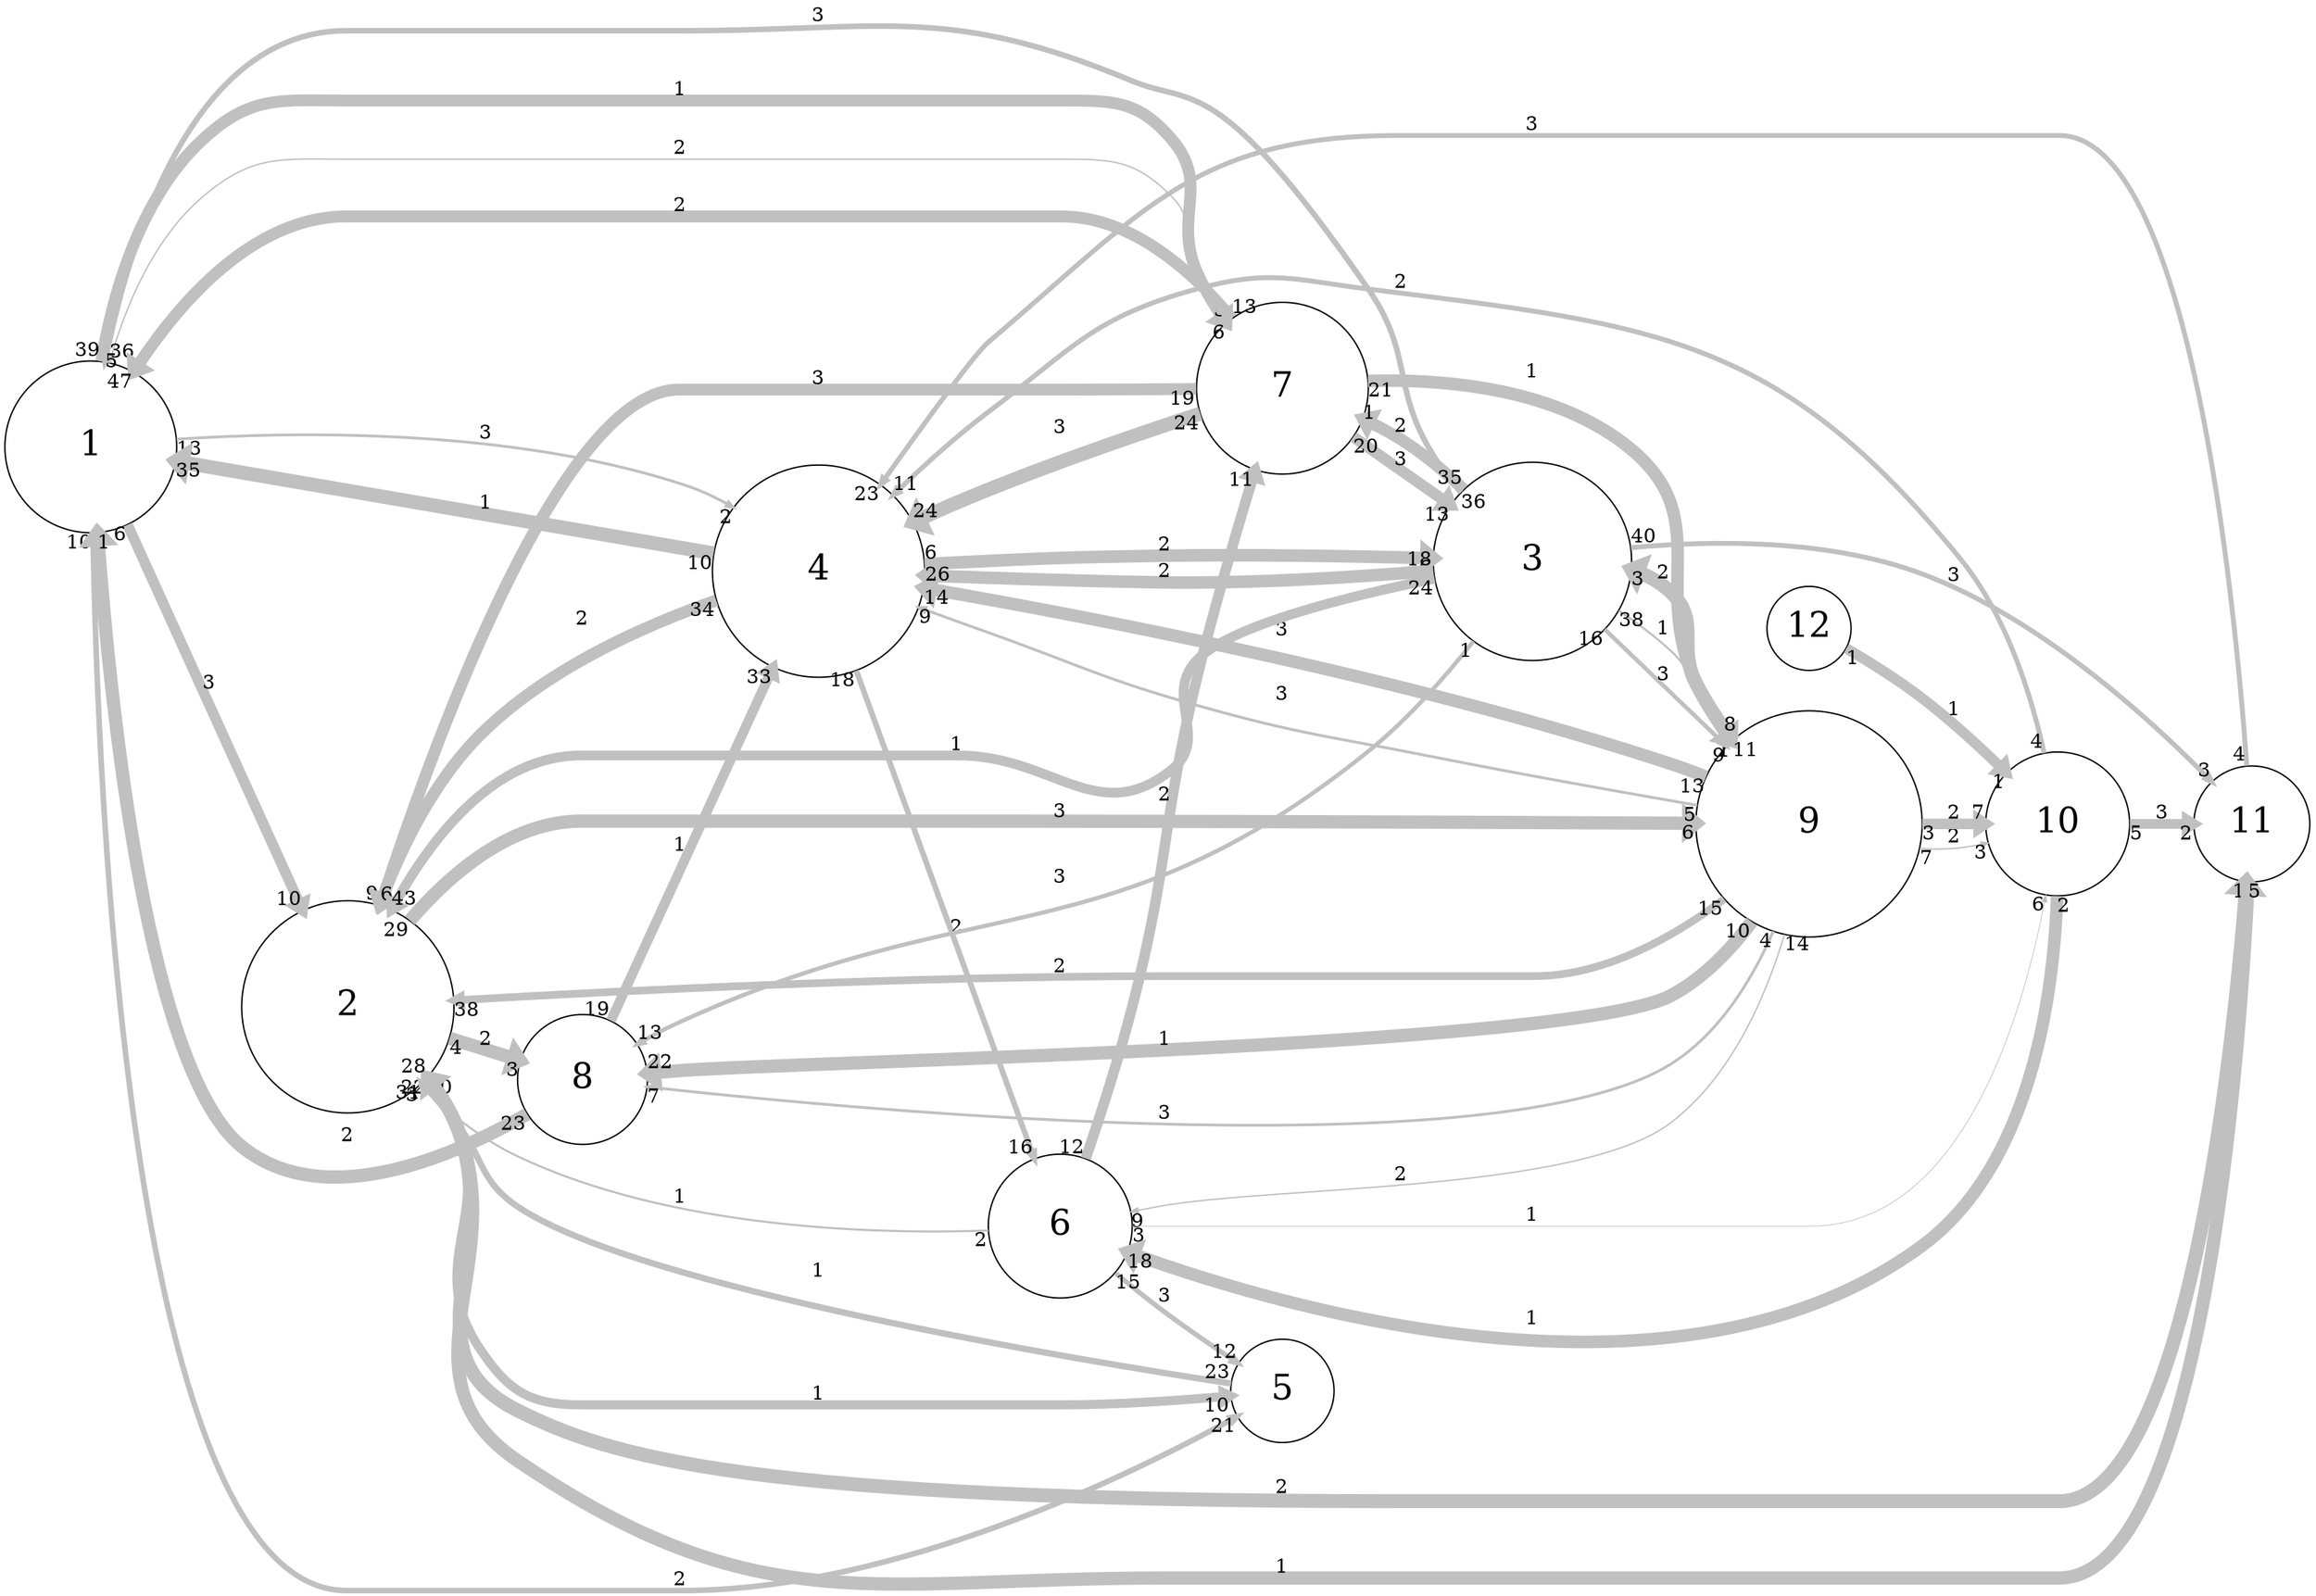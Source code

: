 digraph "" {
	graph [bb="0,0,1621.8,1122.5",
		overlap=false,
		rankdir=LR,
		ratio=0.5,
		scale=1,
		splines=spline
	];
	node [fontsize=25,
		label="\N",
		shape=circle
	];
	edge [arrowsize=0.5,
		splines=true
	];
	0	[height=1.7045,
		label=1,
		pos="61.841,809",
		width=1.7045];
	1	[height=2.1136,
		label=2,
		pos="241.84,424",
		width=2.1136];
	0 -> 1	[key=0,
		capacity=3,
		color=grey,
		from_pd=5,
		head_lp="215.74,501.15",
		headlabel=10,
		label=3,
		lp="143.84,647.25",
		penwidth=7.5,
		pos="e,208.99,492.9 88.534,753.43 118.92,687.7 169.73,577.8 204.23,503.18",
		pt=6,
		tail_lp="85.159,745.18",
		taillabel=6,
		to_pd=9];
	3	[height=2.1136,
		label=4,
		pos="572.84,721",
		width=2.1136];
	0 -> 3	[key=0,
		capacity=3,
		color=grey,
		from_pd=12,
		head_lp="507.13,773.75",
		headlabel=2,
		label=3,
		lp="338.84,817.25",
		penwidth=2.0,
		pos="e,510.5,765.5 123.4,813.84 205.88,818.42 357.11,819.6 478.22,780 486.78,777.2 495.34,773.45 503.62,769.19",
		pt=17,
		tail_lp="130.15,805.59",
		taillabel=13,
		to_pd=1];
	4	[height=1.0227,
		label=5,
		pos="898.84,143",
		width=1.0227];
	0 -> 4	[key=0,
		capacity=2,
		color=grey,
		from_pd=9,
		head_lp="859.77,132.7",
		headlabel=21,
		label=2,
		lp="474.84,8.25",
		penwidth=4.0,
		pos="e,866.52,124.45 63.272,747.2 66.24,558.08 87.952,0 240.84,0 240.84,0 240.84,0 475.84,0 622.61,0 783.63,78.548 857.15,119.21",
		pt=13,
		tail_lp="56.522,738.95",
		taillabel=10,
		to_pd=20];
	6	[height=1.7045,
		label=7,
		pos="898.84,849",
		width=1.7045];
	0 -> 6	[key=0,
		capacity=1,
		color=grey,
		from_pd=38,
		head_lp="861.32,903.42",
		headlabel=6,
		label=1,
		lp="474.84,1067.2",
		penwidth=8.5,
		pos="e,857.94,895.17 66.624,870.51 73.343,921.09 91.563,989.94 140.47,1025 201.76,1068.9 761.5,1073.5 819.22,1025 852.12,997.33 820.14,\
969.34 837.48,930 841.21,921.54 845.96,913.12 851.16,905.1",
		pt=4,
		tail_lp="59.874,878.76",
		taillabel=39,
		to_pd=5];
	1 -> 4	[key=0,
		capacity=1,
		color=grey,
		from_pd=21,
		head_lp="855.38,146.52",
		headlabel=10,
		label=1,
		lp="572.84,138.25",
		penwidth=6.5,
		pos="e,862.13,138.27 298.78,373.16 306.32,363.83 313.11,353.66 317.93,343 349.42,273.39 294.4,236.42 335.47,172 355.04,141.28 369.42,\
130 405.84,130 405.84,130 405.84,130 743.84,130 779.89,130 820.51,133.58 850.98,136.98",
		pt=8,
		tail_lp="292.03,381.41",
		taillabel=22,
		to_pd=9];
	7	[height=1.2955,
		label=8,
		pos="406.84,372",
		width=1.2955];
	1 -> 7	[key=0,
		capacity=2,
		color=grey,
		from_pd=3,
		head_lp="358.5,394.27",
		headlabel=3,
		label=2,
		lp="338.84,401.25",
		penwidth=9.5,
		pos="e,361.88,386.02 314.81,401.04 326.71,397.24 338.88,393.36 350.3,389.72",
		pt=2,
		tail_lp="318.18,409.29",
		taillabel=4,
		to_pd=2];
	8	[height=2.25,
		label=9,
		pos="1268.8,545",
		width=2.25];
	1 -> 8	[key=0,
		capacity=3,
		color=grey,
		from_pd=28,
		head_lp="1184.3,536.31",
		headlabel=6,
		label=3,
		lp="742.84,551.25",
		penwidth=9.5,
		pos="e,1187.7,544.56 290.36,483.15 319.92,513.02 360.82,543 405.84,543 405.84,543 405.84,543 670.84,543 849.53,543 1058.3,543.91 1175.6,\
544.5",
		pt=2,
		tail_lp="283.61,491.4",
		taillabel=29,
		to_pd=5];
	10	[height=1.1591,
		label=11,
		pos="1579.8,545",
		width=1.1591];
	1 -> 10	[key=0,
		capacity=2,
		color=grey,
		from_pd=29,
		head_lp="1572.8,494.99",
		headlabel=1,
		label=2,
		lp="898.84,74.25",
		penwidth=10.0,
		pos="e,1576.2,503.24 298.84,373.18 306.38,363.86 313.15,353.67 317.93,343 358.14,253.34 275.75,176.22 360.2,126 417.98,91.65 494.69,65 \
979.84,65 979.84,65 979.84,65 1444.8,65 1532.5,65 1565.3,365.47 1575.2,490.95",
		pt=1,
		tail_lp="305.59,381.43",
		taillabel=30,
		to_pd=0];
	3 -> 0	[key=0,
		capacity=1,
		color=grey,
		from_pd=9,
		head_lp="129.48,790.4",
		headlabel=35,
		label=1,
		lp="338.84,768.25",
		penwidth=10.0,
		pos="e,122.73,798.65 497.37,733.88 400.11,750.69 230.98,779.93 134.92,796.54",
		pt=1,
		tail_lp="490.62,725.63",
		taillabel=10,
		to_pd=34];
	3 -> 1	[key=0,
		capacity=2,
		color=grey,
		from_pd=33,
		head_lp="264.1,504.29",
		headlabel=9,
		label=2,
		lp="406.84,687.25",
		penwidth=8.5,
		pos="e,267.48,496.04 499.72,698.9 448.75,680.3 381.56,649.38 335.47,604 308.01,576.97 287.08,540.08 272.13,506.73",
		pt=4,
		tail_lp="492.97,690.65",
		taillabel=34,
		to_pd=8];
	2	[height=1.9773,
		label=3,
		pos="1073.8,727",
		width=1.9773];
	3 -> 2	[key=0,
		capacity=2,
		color=grey,
		from_pd=5,
		head_lp="999.35,741.3",
		headlabel=6,
		label=2,
		lp="815.84,744.25",
		penwidth=9.0,
		pos="e,1002.7,733.05 648.59,730.6 654.63,731.16 660.65,731.64 666.47,732 804.42,740.61 839.24,733.56 977.47,734 980.47,734.01 981.22,\
734.12 984.22,734 986.28,733.92 988.38,733.83 990.49,733.72",
		pt=3,
		tail_lp="651.97,722.35",
		taillabel=6,
		to_pd=5];
	5	[height=1.4318,
		label=6,
		pos="742.84,255",
		width=1.4318];
	3 -> 5	[key=0,
		capacity=2,
		color=grey,
		from_pd=17,
		head_lp="717.64,311.65",
		headlabel=16,
		label=2,
		lp="669.84,468.25",
		penwidth=4.0,
		pos="e,724.39,303.4 599.63,649.46 632.83,557.37 689.9,399.08 720.68,313.7",
		pt=13,
		tail_lp="592.88,641.21",
		taillabel=18,
		to_pd=15];
	4 -> 1	[key=0,
		capacity=1,
		color=grey,
		from_pd=22,
		head_lp="288.86,361.65",
		headlabel=31,
		label=1,
		lp="572.84,227.25",
		penwidth=4.5,
		pos="e,295.61,369.9 862.02,147.92 755.06,163.2 440.4,212.56 360.2,275 332.12,296.86 339.52,314.71 317.93,343 313.21,349.18 308.1,355.44 \
302.85,361.59",
		pt=12,
		tail_lp="855.27,156.17",
		taillabel=23,
		to_pd=30];
	6 -> 0	[key=0,
		capacity=2,
		color=grey,
		from_pd=4,
		head_lp="82.735,877.13",
		headlabel=36,
		label=2,
		lp="474.84,1019.2",
		penwidth=1.0,
		pos="e,75.985,868.88 858.84,896.18 851.1,906.89 843.51,918.51 837.48,930 825.7,952.43 836.97,965.93 819.22,984 794.28,1009.4 779.43,1011 \
743.84,1011 240.84,1011 240.84,1011 240.84,1011 194.41,1011 175.52,1012.4 140.47,982 108.75,954.45 89.362,911.38 77.896,875.1",
		pt=19,
		tail_lp="855.46,904.43",
		taillabel=5,
		to_pd=35];
	6 -> 0	[key=1,
		capacity=2,
		color=grey,
		from_pd=12,
		head_lp="123.76,844.73",
		headlabel=47,
		label=2,
		lp="474.84,956.25",
		penwidth=8.5,
		pos="e,117.01,836.48 844.88,878.58 800.55,901.54 734.84,931.5 673.22,944 473.78,984.44 239.04,893.22 127.71,841.51",
		pt=4,
		tail_lp="838.13,870.33",
		taillabel=13,
		to_pd=46];
	6 -> 1	[key=0,
		capacity=3,
		color=grey,
		from_pd=18,
		head_lp="269.26,504.83",
		headlabel=6,
		label=3,
		lp="572.84,857.25",
		penwidth=8.5,
		pos="e,265.88,496.58 837.13,849 808.79,849 774.59,849 743.84,849 473.84,849 473.84,849 473.84,849 396.98,849 311.94,631.74 269.71,507.89",
		pt=4,
		tail_lp="830.38,840.75",
		taillabel=19,
		to_pd=5];
	6 -> 3	[key=0,
		capacity=3,
		color=grey,
		from_pd=23,
		head_lp="648.24,746.65",
		headlabel=24,
		label=3,
		lp="742.84,821.25",
		penwidth=10.0,
		pos="e,641.49,754.9 840.13,830.23 792.92,814.41 724.68,790.5 666.47,766 662.01,764.12 657.45,762.14 652.88,760.09",
		pt=1,
		tail_lp="833.38,821.98",
		taillabel=24,
		to_pd=23];
	6 -> 8	[key=0,
		capacity=1,
		color=grey,
		from_pd=20,
		head_lp="1209.2,595.3",
		headlabel=1,
		label=1,
		lp="1073.8,862.25",
		penwidth=9.0,
		pos="e,1212.5,603.55 960.3,855.27 1015.1,857.48 1094.8,851.56 1145,807 1201.4,757.02 1155.6,711.08 1187.8,643 1192.7,632.83 1198.7,622.81 \
1205.4,613.29",
		pt=3,
		tail_lp="967.05,847.02",
		taillabel=21,
		to_pd=0];
	6 -> 2	[key=0,
		capacity=3,
		color=grey,
		from_pd=19,
		head_lp="1008.3,759.53",
		headlabel=13,
		label=3,
		lp="980.84,799.25",
		penwidth=8.0,
		pos="e,1015,767.78 949.42,814.04 966.85,801.75 986.74,787.72 1005.4,774.57",
		pt=5,
		tail_lp="956.17,822.29",
		taillabel=20,
		to_pd=12];
	7 -> 0	[key=0,
		capacity=2,
		color=grey,
		from_pd=22,
		head_lp="69.888,739.16",
		headlabel=1,
		label=2,
		lp="241.84,330.25",
		penwidth=9.5,
		pos="e,66.513,747.41 367.2,346.7 315.6,316.42 223.94,275.33 165.75,322.5 102.69,373.61 76.748,612.13 67.416,735.16",
		pt=2,
		tail_lp="360.45,338.45",
		taillabel=23,
		to_pd=0];
	7 -> 3	[key=0,
		capacity=1,
		color=grey,
		from_pd=18,
		head_lp="532.82,644.07",
		headlabel=33,
		label=1,
		lp="474.84,523.25",
		penwidth=7.0,
		pos="e,539.57,652.32 427.62,414.1 454.09,470.43 501.55,571.42 534.77,642.12",
		pt=7,
		tail_lp="420.87,422.35",
		taillabel=19,
		to_pd=32];
	8 -> 1	[key=0,
		capacity=2,
		color=grey,
		from_pd=14,
		head_lp="325.03,435.15",
		headlabel=38,
		label=2,
		lp="742.84,438.25",
		penwidth=5.5,
		pos="e,318.28,426.9 1210.5,488.85 1174.5,459.66 1125.5,430 1074.8,430 814.84,430 814.84,430 814.84,430 612.78,430 562.23,431.89 360.2,\
428 350.25,427.81 339.82,427.54 329.46,427.24",
		pt=10,
		tail_lp="1203.7,480.6",
		taillabel=15,
		to_pd=37];
	8 -> 3	[key=0,
		capacity=3,
		color=grey,
		from_pd=12,
		head_lp="654.95,699.12",
		headlabel=14,
		label=3,
		lp="898.84,676.25",
		penwidth=9.0,
		pos="e,648.2,707.37 1193.3,575.26 1185.6,578.03 1177.8,580.67 1170.2,583 991.71,638.08 777.17,682.58 660.24,705.07",
		pt=3,
		tail_lp="1186.6,583.51",
		taillabel=13,
		to_pd=13];
	8 -> 3	[key=1,
		capacity=3,
		color=grey,
		from_pd=4,
		head_lp="640.54,684.39",
		headlabel=9,
		label=3,
		lp="898.84,627.25",
		penwidth=2.0,
		pos="e,643.92,692.64 1188.2,556.82 1135.5,564.84 1064.8,575.96 1002.7,587 928.99,600.08 909.48,599.14 837.48,619.5 770.76,638.37 755.97,\
649.01 691.3,674 678.33,679.01 664.6,684.41 651.27,689.71",
		pt=17,
		tail_lp="1184.9,565.07",
		taillabel=5,
		to_pd=8];
	8 -> 7	[key=0,
		capacity=3,
		color=grey,
		from_pd=3,
		head_lp="456.91,357.39",
		headlabel=7,
		label=3,
		lp="815.84,340.25",
		penwidth=2.0,
		pos="e,453.53,365.64 1244.1,467.85 1228.9,431.95 1205.3,392.34 1170.2,370 1052.9,295.26 614.24,344.61 461.05,364.65",
		pt=17,
		tail_lp="1247.5,459.6",
		taillabel=4,
		to_pd=6];
	8 -> 7	[key=1,
		capacity=1,
		color=grey,
		from_pd=9,
		head_lp="460.52,380.67",
		headlabel=22,
		label=1,
		lp="815.84,389.25",
		penwidth=9.5,
		pos="e,453.77,372.42 1230.2,473.39 1214.7,451.13 1194.6,429.03 1170.2,416 1108.7,383.17 633.43,374.58 465.99,372.57",
		pt=2,
		tail_lp="1236.9,465.14",
		taillabel=10,
		to_pd=21];
	8 -> 2	[key=0,
		capacity=2,
		color=grey,
		from_pd=10,
		head_lp="1138.4,681.48",
		headlabel=3,
		label=2,
		lp="1166.8,674.25",
		penwidth=10.0,
		pos="e,1135,689.73 1217,607.4 1196.3,632.55 1175.9,656.87 1170.2,662 1162.4,669.09 1153.8,676.02 1145,682.55",
		pt=1,
		tail_lp="1223.8,615.65",
		taillabel=11,
		to_pd=2];
	8 -> 5	[key=0,
		capacity=2,
		color=grey,
		from_pd=13,
		head_lp="797.03,273.61",
		headlabel=9,
		label=2,
		lp="980.84,293.25",
		penwidth=1.0,
		pos="e,793.65,265.36 1251.4,465.53 1237.6,418.95 1213,362.97 1170.2,330 1106.3,280.76 891.74,283.84 812.47,269 808.37,268.23 804.14,267.42 \
799.89,266.59",
		pt=19,
		tail_lp="1258.2,457.28",
		taillabel=14,
		to_pd=8];
	9	[height=1.4318,
		label=10,
		pos="1443.8,545",
		width=1.4318];
	8 -> 9	[key=0,
		capacity=2,
		color=grey,
		from_pd=6,
		head_lp="1390.6,522.72",
		headlabel=3,
		label=2,
		lp="1370.8,535.25",
		penwidth=1.0,
		pos="e,1394,530.97 1348.1,526.88 1356.9,526.34 1365.7,526.44 1374.2,527.5 1378.7,528.06 1383.2,528.81 1387.8,529.69",
		pt=19,
		tail_lp="1351.5,518.63",
		taillabel=7,
		to_pd=2];
	8 -> 9	[key=1,
		capacity=2,
		color=grey,
		from_pd=2,
		head_lp="1388.9,553.25",
		headlabel=7,
		label=2,
		lp="1370.8,553.25",
		penwidth=7.5,
		pos="e,1392.2,545 1350.3,545 1360.4,545 1370.7,545 1380.5,545",
		pt=6,
		tail_lp="1353.6,536.75",
		taillabel=3,
		to_pd=6];
	10 -> 1	[key=0,
		capacity=1,
		color=grey,
		from_pd=4,
		head_lp="305.69,364.98",
		headlabel=28,
		label=1,
		lp="898.84,17.25",
		penwidth=9.5,
		pos="e,298.94,373.23 1577.3,502.94 1571.7,376.58 1546.5,9 1444.8,9 814.84,9 814.84,9 814.84,9 609.75,9 524.99,-34.092 360.2,88 267.9,\
156.39 364.38,237.93 317.93,343 314.83,350.02 310.86,356.83 306.37,363.31",
		pt=2,
		tail_lp="1580.7,494.69",
		taillabel=5,
		to_pd=27];
	10 -> 3	[key=0,
		capacity=3,
		color=grey,
		from_pd=3,
		head_lp="610.82,791.02",
		headlabel=23,
		label=3,
		lp="1073.8,1032.2",
		penwidth=3.5,
		pos="e,617.57,782.77 1576.1,586.67 1567.4,703.21 1535.3,1024 1444.8,1024 979.84,1024 979.84,1024 979.84,1024 837.11,1024 800.56,974.84 \
691.3,883 686.75,879.18 653.48,833.13 623.51,791.1",
		pt=14,
		tail_lp="1572.8,594.92",
		taillabel=4,
		to_pd=22];
	2 -> 0	[key=0,
		capacity=3,
		color=grey,
		from_pd=35,
		head_lp="68.817,877.9",
		headlabel=5,
		label=3,
		lp="572.84,1114.2",
		penwidth=4.0,
		pos="e,72.192,869.65 1022.3,776.26 1015.1,784.74 1008.3,793.8 1002.7,803 974.05,849.85 991.39,873.82 960.2,919 913.13,987.2 884.84,990.4 \
819.22,1041 696.59,1135.6 630.69,1100 475.84,1100 240.84,1100 240.84,1100 240.84,1100 138.19,1100 92.94,966.59 74.423,880.43",
		pt=13,
		tail_lp="1029,784.51",
		taillabel=36,
		to_pd=4];
	2 -> 1	[key=0,
		capacity=1,
		color=grey,
		from_pd=23,
		head_lp="269.28,483.75",
		headlabel=43,
		label=1,
		lp="669.84,598.25",
		penwidth=7.0,
		pos="e,276.03,492 1003.3,714.96 942.41,703.03 860.22,683.08 837.48,659 812.43,632.49 847.73,601.74 819.22,579 793.37,558.39 703.9,590 \
670.84,590 405.84,590 405.84,590 405.84,590 351.96,590 309.97,544.92 282.11,501.74",
		pt=7,
		tail_lp="996.54,706.71",
		taillabel=24,
		to_pd=42];
	2 -> 3	[key=0,
		capacity=2,
		color=grey,
		from_pd=17,
		head_lp="656.08,727.07",
		headlabel=26,
		label=2,
		lp="815.84,723.25",
		penwidth=9.0,
		pos="e,649.33,718.82 1002.4,721.77 950.06,718.39 876.83,714.76 812.47,715.5 762.46,716.08 706.57,717.33 661.46,718.5",
		pt=3,
		tail_lp="995.68,730.02",
		taillabel=18,
		to_pd=25];
	2 -> 6	[key=0,
		capacity=2,
		color=grey,
		from_pd=34,
		head_lp="960.61,829.5",
		headlabel=1,
		label=2,
		lp="980.84,826.25",
		penwidth=8.5,
		pos="e,957.23,829.5 1026.2,780.14 1013.5,792.68 999.06,805.22 984.22,815 979.15,818.34 973.71,821.43 968.12,824.29",
		pt=4,
		tail_lp="1033,788.39",
		taillabel=35,
		to_pd=0];
	2 -> 7	[key=0,
		capacity=3,
		color=grey,
		from_pd=0,
		head_lp="456.83,398.77",
		headlabel=13,
		label=3,
		lp="742.84,497.25",
		penwidth=3.0,
		pos="e,450.08,390.52 1032.9,668.58 1013.1,642.43 987.55,612.5 960.2,590 780.12,441.81 689.85,480.84 471.47,399 467.33,397.45 463.07,395.79 \
458.8,394.08",
		pt=15,
		tail_lp="1036.2,660.33",
		taillabel=1,
		to_pd=12];
	2 -> 8	[key=0,
		capacity=1,
		color=grey,
		from_pd=37,
		head_lp="1206,591.9",
		headlabel=8,
		label=1,
		lp="1166.8,649.25",
		penwidth=1.5,
		pos="e,1209.4,600.15 1126.3,678.47 1150.3,655.86 1179,628.74 1204.3,604.88",
		pt=18,
		tail_lp="1119.6,686.72",
		taillabel=38,
		to_pd=7];
	2 -> 8	[key=1,
		capacity=3,
		color=grey,
		from_pd=15,
		head_lp="1209.8,612.49",
		headlabel=9,
		label=3,
		lp="1166.8,717.25",
		penwidth=3.0,
		pos="e,1213.2,604.24 1144.9,720.06 1154.3,716.64 1163.1,711.79 1170.2,705 1191,685.26 1174.6,668.4 1187.8,643 1193.4,632.37 1200.2,621.82 \
1207.5,611.79",
		pt=15,
		tail_lp="1151.7,711.81",
		taillabel=16,
		to_pd=8];
	2 -> 10	[key=0,
		capacity=3,
		color=grey,
		from_pd=39,
		head_lp="1554.3,583.6",
		headlabel=3,
		label=3,
		lp="1370.8,719.25",
		penwidth=3.5,
		pos="e,1550.9,575.35 1144.7,737.04 1201.7,742.43 1283.5,743.64 1349.8,719 1428.2,689.9 1502,624.43 1543.7,582.61",
		pt=14,
		tail_lp="1151.5,745.29",
		taillabel=40,
		to_pd=2];
	5 -> 1	[key=0,
		capacity=1,
		color=grey,
		from_pd=1,
		head_lp="290.11,359.26",
		headlabel=3,
		label=1,
		lp="474.84,281.25",
		penwidth=1.5,
		pos="e,293.48,367.51 691.07,252.51 614.45,250.98 466.89,256.92 360.2,316 338.06,328.26 316.77,345.54 298.54,362.68",
		pt=18,
		tail_lp="687.7,244.26",
		taillabel=2,
		to_pd=2];
	5 -> 4	[key=0,
		capacity=3,
		color=grey,
		from_pd=14,
		head_lp="860.03,169.74",
		headlabel=12,
		label=3,
		lp="815.84,206.25",
		penwidth=3.5,
		pos="e,866.78,161.49 782.33,221.26 791.98,213.23 802.44,204.85 812.47,197.5 827.05,186.81 843.69,175.91 858.38,166.7",
		pt=14,
		tail_lp="789.08,229.51",
		taillabel=15,
		to_pd=11];
	5 -> 6	[key=0,
		capacity=2,
		color=grey,
		from_pd=11,
		head_lp="871.78,782.44",
		headlabel=11,
		label=2,
		lp="815.84,555.25",
		penwidth=7.5,
		pos="e,878.53,790.69 761.77,303.41 772.34,333.25 785.37,372.48 794.39,408 820.96,512.61 812.41,542.02 837.48,647 848.12,691.55 862.78,\
740.82 874.99,779.54",
		pt=6,
		tail_lp="755.02,311.66",
		taillabel=12,
		to_pd=10];
	5 -> 9	[key=0,
		capacity=1,
		color=grey,
		from_pd=2,
		head_lp="1432.5,485.57",
		headlabel=6,
		label=1,
		lp="1073.8,263.25",
		penwidth=0.5,
		pos="e,1435.9,493.82 794.82,255 824.82,255 863.49,255 897.84,255 897.84,255 897.84,255 1269.8,255 1377.4,255 1419.6,403.96 1435,488.36",
		pt=20,
		tail_lp="798.2,246.75",
		taillabel=3,
		to_pd=5];
	9 -> 3	[key=0,
		capacity=2,
		color=grey,
		from_pd=3,
		head_lp="619.03,767.93",
		headlabel=11,
		label=2,
		lp="980.84,924.25",
		penwidth=3.5,
		pos="e,625.78,776.18 1433.6,595.97 1424.3,636.36 1406.4,692.41 1374.2,732 1246.9,888.7 1160.7,895.46 960.2,919 906.03,925.36 890.14,933.2 \
837.48,919 764.91,899.44 751.29,879.27 691.3,834 671.15,818.8 650.8,800.49 632.81,783.06",
		pt=14,
		tail_lp="1430.3,604.22",
		taillabel=4,
		to_pd=10];
	9 -> 10	[key=0,
		capacity=3,
		color=grey,
		from_pd=4,
		head_lp="1534.6,536.75",
		headlabel=2,
		label=3,
		lp="1516.8,553.25",
		penwidth=7.0,
		pos="e,1537.9,545 1495.9,545 1505.9,545 1516.4,545 1526.4,545",
		pt=7,
		tail_lp="1499.3,536.75",
		taillabel=5,
		to_pd=1];
	9 -> 5	[key=0,
		capacity=1,
		color=grey,
		from_pd=1,
		head_lp="800.45,253.6",
		headlabel=18,
		label=1,
		lp="1073.8,225.25",
		penwidth=9.0,
		pos="e,793.7,245.35 1434.4,493.83 1420.4,415.68 1389.8,272.35 1349.8,241 1228.2,145.48 1156.9,205.09 1002.7,216.5 934.92,221.51 858.02,\
233.8 805.77,243.16",
		pt=3,
		tail_lp="1437.8,485.58",
		taillabel=2,
		to_pd=17];
	11	[height=0.81514,
		label=12,
		pos="1268.8,681",
		width=0.81514];
	11 -> 9	[key=0,
		capacity=1,
		color=grey,
		from_pd=0,
		head_lp="1411.4,590.94",
		headlabel=1,
		label=1,
		lp="1370.8,627.25",
		penwidth=7.5,
		pos="e,1408.1,582.69 1295.7,668.22 1311.9,659.73 1332.8,647.82 1349.8,635 1367.3,621.89 1384.8,605.78 1399.9,590.84",
		pt=6,
		tail_lp="1299.1,676.47",
		taillabel=1,
		to_pd=0];
}

